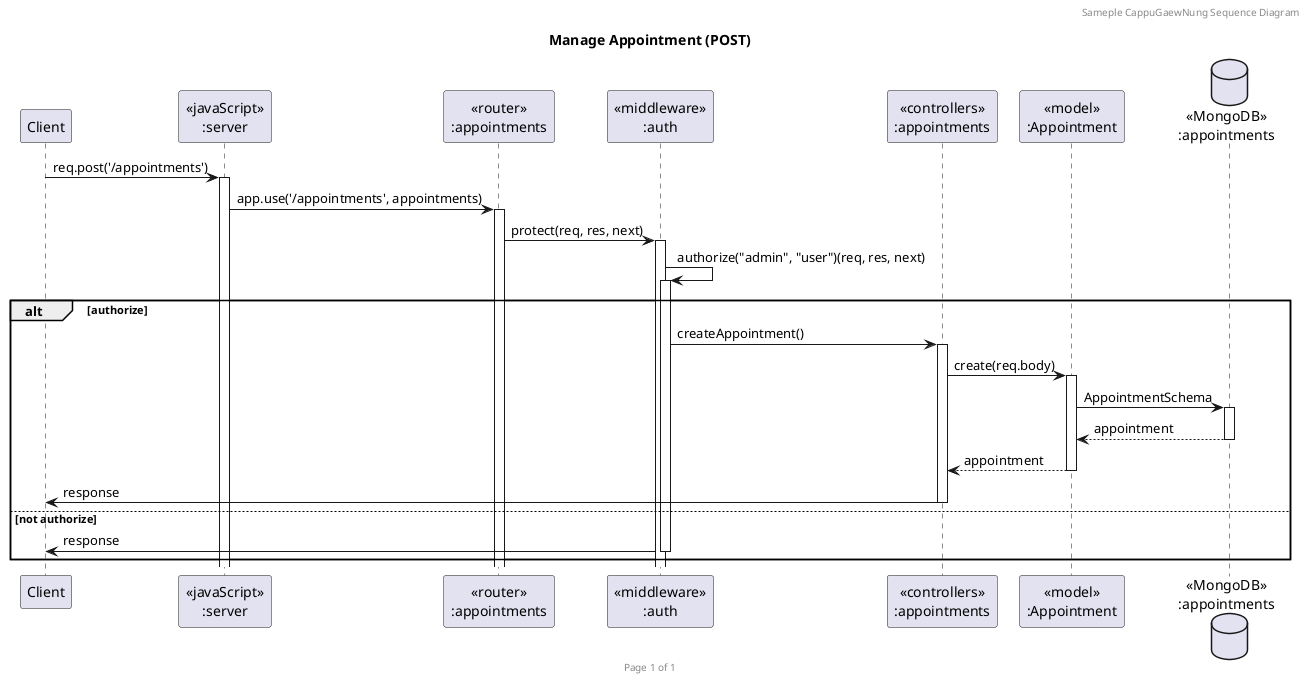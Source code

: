 @startuml ManageAppointmentPost

header Sameple CappuGaewNung Sequence Diagram
footer Page %page% of %lastpage%
title "Manage Appointment (POST)"

participant "Client" as client
participant "<<javaScript>>\n:server" as server
participant "<<router>>\n:appointments" as routerAppointments
participant "<<middleware>>\n:auth" as middleware
participant "<<controllers>>\n:appointments" as controllersAppointments
participant "<<model>>\n:Appointment" as modelAppointment
database "<<MongoDB>>\n:appointments" as AppointmentsDatabase

client->server ++:req.post('/appointments')
server->routerAppointments ++:app.use('/appointments', appointments)
routerAppointments->middleware ++:protect(req, res, next)
middleware->middleware ++:authorize("admin", "user")(req, res, next)

alt authorize
    middleware->controllersAppointments ++:createAppointment()
    controllersAppointments->modelAppointment ++:create(req.body)
    modelAppointment ->AppointmentsDatabase ++: AppointmentSchema
    AppointmentsDatabase --> modelAppointment --: appointment
    controllersAppointments <-- modelAppointment --:appointment
    controllersAppointments->client --:response
else not authorize
    middleware->client --:response
end

@enduml
